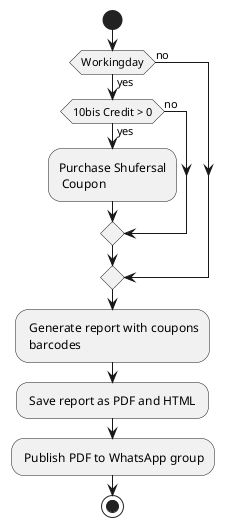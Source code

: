 @startuml
start
if (Workingday) then (yes)
if (10bis Credit > 0) then (yes)
  :Purchase Shufersal\n Coupon;
else (no)
endif
else (no)
endif

: Generate report with coupons\n barcodes;
: Save report as PDF and HTML ;
: Publish PDF to WhatsApp group;
stop
@enduml
